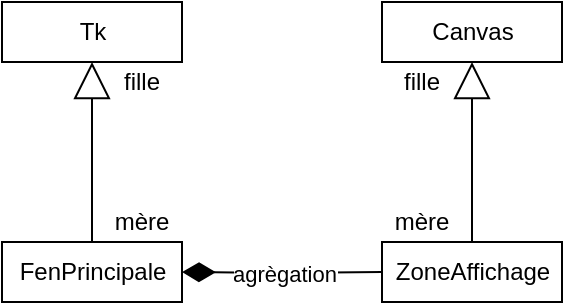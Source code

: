 <mxfile version="15.2.9" type="device"><diagram id="gQRImfj1T8PEw2VYh1dH" name="Page-1"><mxGraphModel dx="439" dy="282" grid="1" gridSize="10" guides="1" tooltips="1" connect="1" arrows="1" fold="1" page="1" pageScale="1" pageWidth="827" pageHeight="1169" math="0" shadow="0"><root><mxCell id="0"/><mxCell id="1" parent="0"/><mxCell id="HXlncuDZl0ykUUgO1LKD-1" value="Tk" style="html=1;" vertex="1" parent="1"><mxGeometry x="360" y="230" width="90" height="30" as="geometry"/></mxCell><mxCell id="HXlncuDZl0ykUUgO1LKD-2" value="Canvas" style="html=1;" vertex="1" parent="1"><mxGeometry x="550" y="230" width="90" height="30" as="geometry"/></mxCell><mxCell id="HXlncuDZl0ykUUgO1LKD-3" value="FenPrincipale" style="html=1;" vertex="1" parent="1"><mxGeometry x="360" y="350" width="90" height="30" as="geometry"/></mxCell><mxCell id="HXlncuDZl0ykUUgO1LKD-4" value="ZoneAffichage" style="html=1;" vertex="1" parent="1"><mxGeometry x="550" y="350" width="90" height="30" as="geometry"/></mxCell><mxCell id="HXlncuDZl0ykUUgO1LKD-5" value="" style="endArrow=block;endSize=16;endFill=0;html=1;exitX=0.5;exitY=0;exitDx=0;exitDy=0;entryX=0.5;entryY=1;entryDx=0;entryDy=0;" edge="1" parent="1" source="HXlncuDZl0ykUUgO1LKD-3" target="HXlncuDZl0ykUUgO1LKD-1"><mxGeometry width="160" relative="1" as="geometry"><mxPoint x="330" y="260" as="sourcePoint"/><mxPoint x="410" y="260" as="targetPoint"/></mxGeometry></mxCell><mxCell id="HXlncuDZl0ykUUgO1LKD-6" value="" style="endArrow=block;endSize=16;endFill=0;exitX=0.5;exitY=0;exitDx=0;exitDy=0;entryX=0.5;entryY=1;entryDx=0;entryDy=0;labelPosition=center;verticalLabelPosition=top;align=center;verticalAlign=bottom;html=1;" edge="1" parent="1" source="HXlncuDZl0ykUUgO1LKD-4" target="HXlncuDZl0ykUUgO1LKD-2"><mxGeometry width="160" relative="1" as="geometry"><mxPoint x="510" y="370" as="sourcePoint"/><mxPoint x="510" y="280" as="targetPoint"/></mxGeometry></mxCell><mxCell id="HXlncuDZl0ykUUgO1LKD-7" value="agrègation" style="endArrow=none;html=1;endSize=12;startArrow=diamondThin;startSize=14;startFill=1;edgeStyle=orthogonalEdgeStyle;align=center;verticalAlign=middle;entryX=0;entryY=0.5;entryDx=0;entryDy=0;endFill=0;labelPosition=center;verticalLabelPosition=middle;" edge="1" parent="1" target="HXlncuDZl0ykUUgO1LKD-4"><mxGeometry relative="1" as="geometry"><mxPoint x="450" y="365" as="sourcePoint"/><mxPoint x="490" y="260" as="targetPoint"/><mxPoint as="offset"/></mxGeometry></mxCell><mxCell id="HXlncuDZl0ykUUgO1LKD-8" value="fille" style="text;html=1;strokeColor=none;fillColor=none;align=center;verticalAlign=middle;whiteSpace=wrap;rounded=0;" vertex="1" parent="1"><mxGeometry x="550" y="260" width="40" height="20" as="geometry"/></mxCell><mxCell id="HXlncuDZl0ykUUgO1LKD-10" value="fille" style="text;html=1;strokeColor=none;fillColor=none;align=center;verticalAlign=middle;whiteSpace=wrap;rounded=0;" vertex="1" parent="1"><mxGeometry x="410" y="260" width="40" height="20" as="geometry"/></mxCell><mxCell id="HXlncuDZl0ykUUgO1LKD-11" value="mère" style="text;html=1;strokeColor=none;fillColor=none;align=center;verticalAlign=middle;whiteSpace=wrap;rounded=0;" vertex="1" parent="1"><mxGeometry x="550" y="330" width="40" height="20" as="geometry"/></mxCell><mxCell id="HXlncuDZl0ykUUgO1LKD-12" value="mère" style="text;html=1;strokeColor=none;fillColor=none;align=center;verticalAlign=middle;whiteSpace=wrap;rounded=0;" vertex="1" parent="1"><mxGeometry x="410" y="330" width="40" height="20" as="geometry"/></mxCell></root></mxGraphModel></diagram></mxfile>